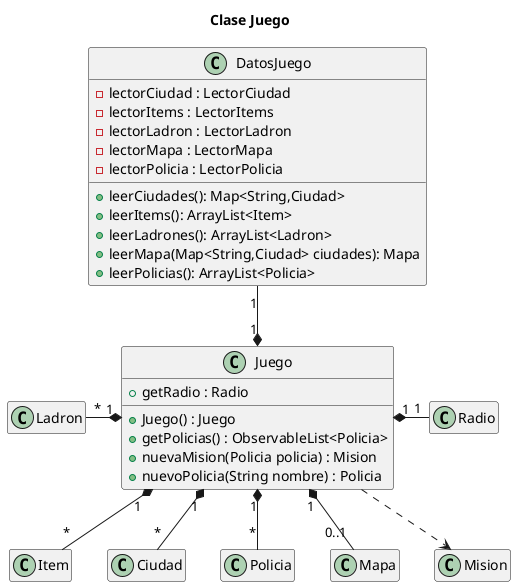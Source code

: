 @startuml Juego_DatosJuego
title
Clase Juego 
end title
hide empty members

class Juego
{
    + Juego() : Juego
    + getPolicias() : ObservableList<Policia>
    + nuevaMision(Policia policia) : Mision
    + nuevoPolicia(String nombre) : Policia
    + getRadio : Radio
}

class DatosJuego {
    - lectorCiudad : LectorCiudad
    - lectorItems : LectorItems
    - lectorLadron : LectorLadron
    - lectorMapa : LectorMapa
    - lectorPolicia : LectorPolicia
    + leerCiudades(): Map<String,Ciudad>
    + leerItems(): ArrayList<Item>
    + leerLadrones(): ArrayList<Ladron>
    + leerMapa(Map<String,Ciudad> ciudades): Mapa
    + leerPolicias(): ArrayList<Policia>
}
Juego "1" *-l- "*" Ladron
Juego "1" *-- "*" Item
Juego "1" *-- "*" Ciudad
Juego "1" *-u- "1" DatosJuego
Juego "1" *-- "*" Policia
Juego "1" *-- "0..1" Mapa
Juego "1" *-r- "1" Radio

Juego ..> Mision
@enduml